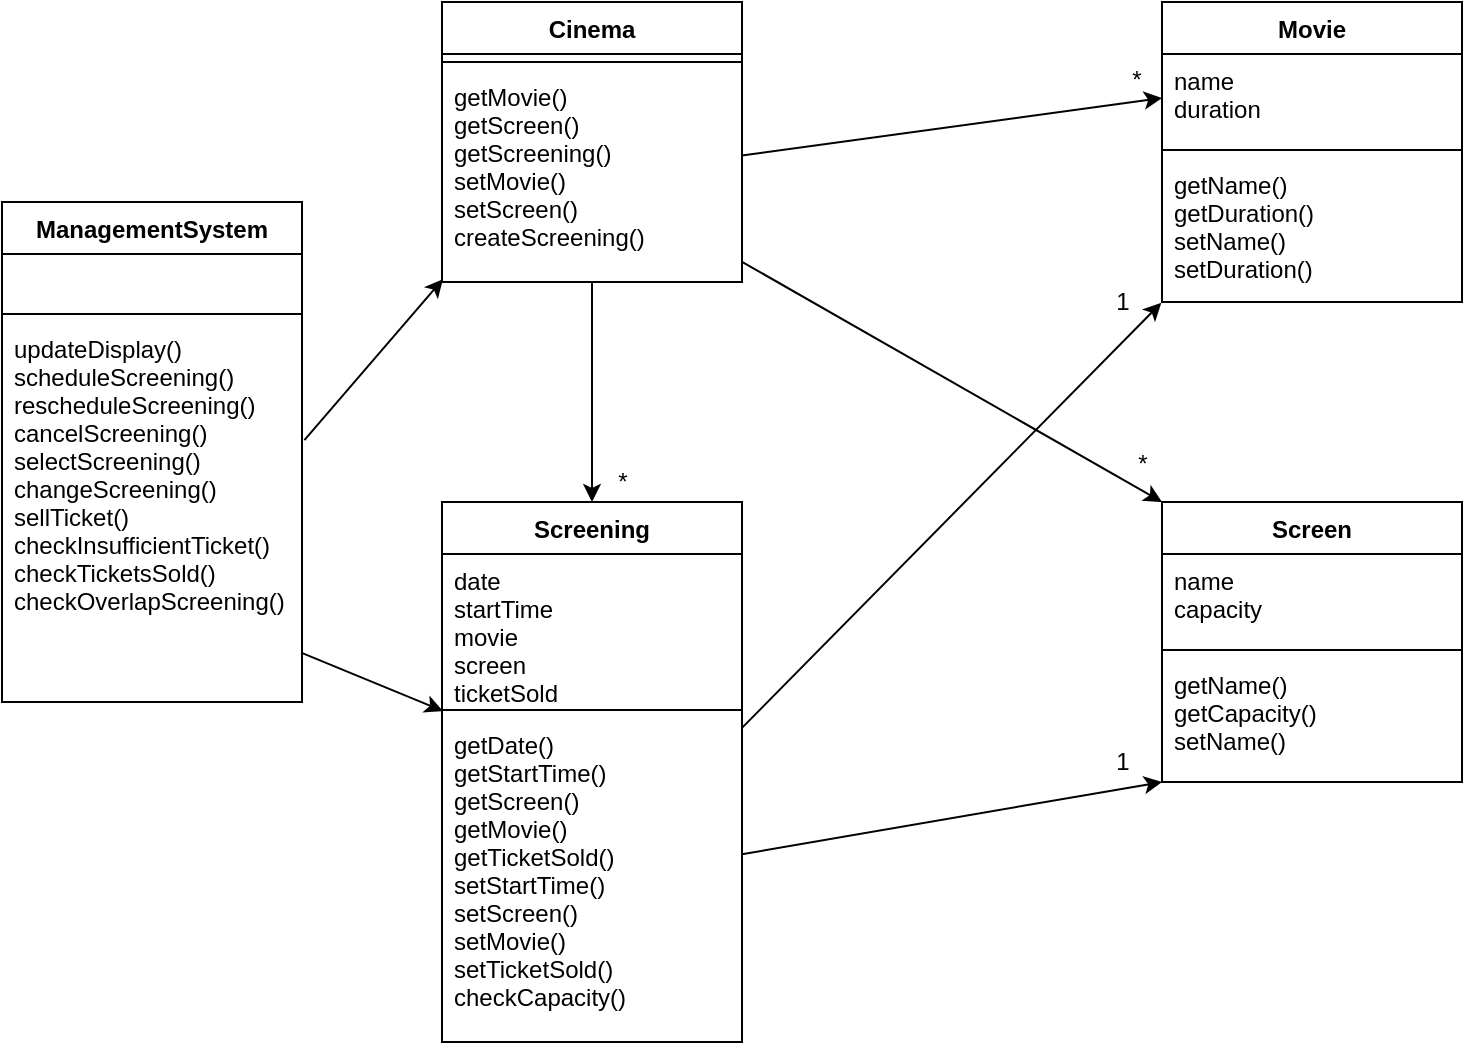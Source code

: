 <mxfile version="14.4.3" type="device"><diagram id="C5RBs43oDa-KdzZeNtuy" name="Page-1"><mxGraphModel dx="922" dy="628" grid="1" gridSize="10" guides="1" tooltips="1" connect="1" arrows="1" fold="1" page="1" pageScale="1" pageWidth="827" pageHeight="1169" math="0" shadow="0"><root><mxCell id="WIyWlLk6GJQsqaUBKTNV-0"/><mxCell id="WIyWlLk6GJQsqaUBKTNV-1" parent="WIyWlLk6GJQsqaUBKTNV-0"/><mxCell id="UDAp3ctzWDhTs7_cbzpE-0" value="ManagementSystem" style="swimlane;fontStyle=1;align=center;verticalAlign=top;childLayout=stackLayout;horizontal=1;startSize=26;horizontalStack=0;resizeParent=1;resizeParentMax=0;resizeLast=0;collapsible=1;marginBottom=0;" parent="WIyWlLk6GJQsqaUBKTNV-1" vertex="1"><mxGeometry x="30" y="110" width="150" height="250" as="geometry"/></mxCell><mxCell id="UDAp3ctzWDhTs7_cbzpE-1" value="  " style="text;strokeColor=none;fillColor=none;align=left;verticalAlign=top;spacingLeft=4;spacingRight=4;overflow=hidden;rotatable=0;points=[[0,0.5],[1,0.5]];portConstraint=eastwest;" parent="UDAp3ctzWDhTs7_cbzpE-0" vertex="1"><mxGeometry y="26" width="150" height="26" as="geometry"/></mxCell><mxCell id="UDAp3ctzWDhTs7_cbzpE-2" value="" style="line;strokeWidth=1;fillColor=none;align=left;verticalAlign=middle;spacingTop=-1;spacingLeft=3;spacingRight=3;rotatable=0;labelPosition=right;points=[];portConstraint=eastwest;" parent="UDAp3ctzWDhTs7_cbzpE-0" vertex="1"><mxGeometry y="52" width="150" height="8" as="geometry"/></mxCell><mxCell id="UDAp3ctzWDhTs7_cbzpE-3" value="updateDisplay()&#10;scheduleScreening()&#10;rescheduleScreening()&#10;cancelScreening()&#10;selectScreening()&#10;changeScreening()&#10;sellTicket()&#10;checkInsufficientTicket()&#10;checkTicketsSold()&#10;checkOverlapScreening()" style="text;strokeColor=none;fillColor=none;align=left;verticalAlign=top;spacingLeft=4;spacingRight=4;overflow=hidden;rotatable=0;points=[[0,0.5],[1,0.5]];portConstraint=eastwest;labelBackgroundColor=#ffffff;" parent="UDAp3ctzWDhTs7_cbzpE-0" vertex="1"><mxGeometry y="60" width="150" height="190" as="geometry"/></mxCell><mxCell id="UDAp3ctzWDhTs7_cbzpE-4" value="Screening" style="swimlane;fontStyle=1;align=center;verticalAlign=top;childLayout=stackLayout;horizontal=1;startSize=26;horizontalStack=0;resizeParent=1;resizeParentMax=0;resizeLast=0;collapsible=1;marginBottom=0;" parent="WIyWlLk6GJQsqaUBKTNV-1" vertex="1"><mxGeometry x="250" y="260" width="150" height="270" as="geometry"/></mxCell><mxCell id="UDAp3ctzWDhTs7_cbzpE-5" value="date&#10;startTime&#10;movie&#10;screen&#10;ticketSold" style="text;strokeColor=none;fillColor=none;align=left;verticalAlign=top;spacingLeft=4;spacingRight=4;overflow=hidden;rotatable=0;points=[[0,0.5],[1,0.5]];portConstraint=eastwest;" parent="UDAp3ctzWDhTs7_cbzpE-4" vertex="1"><mxGeometry y="26" width="150" height="74" as="geometry"/></mxCell><mxCell id="UDAp3ctzWDhTs7_cbzpE-6" value="" style="line;strokeWidth=1;fillColor=none;align=left;verticalAlign=middle;spacingTop=-1;spacingLeft=3;spacingRight=3;rotatable=0;labelPosition=right;points=[];portConstraint=eastwest;" parent="UDAp3ctzWDhTs7_cbzpE-4" vertex="1"><mxGeometry y="100" width="150" height="8" as="geometry"/></mxCell><mxCell id="UDAp3ctzWDhTs7_cbzpE-7" value="getDate()&#10;getStartTime()&#10;getScreen()&#10;getMovie()&#10;getTicketSold()&#10;setStartTime()&#10;setScreen()&#10;setMovie()&#10;setTicketSold()&#10;checkCapacity()" style="text;strokeColor=none;fillColor=none;align=left;verticalAlign=top;spacingLeft=4;spacingRight=4;overflow=hidden;rotatable=0;points=[[0,0.5],[1,0.5]];portConstraint=eastwest;" parent="UDAp3ctzWDhTs7_cbzpE-4" vertex="1"><mxGeometry y="108" width="150" height="162" as="geometry"/></mxCell><mxCell id="UDAp3ctzWDhTs7_cbzpE-8" value="Movie" style="swimlane;fontStyle=1;align=center;verticalAlign=top;childLayout=stackLayout;horizontal=1;startSize=26;horizontalStack=0;resizeParent=1;resizeParentMax=0;resizeLast=0;collapsible=1;marginBottom=0;" parent="WIyWlLk6GJQsqaUBKTNV-1" vertex="1"><mxGeometry x="610" y="10" width="150" height="150" as="geometry"/></mxCell><mxCell id="UDAp3ctzWDhTs7_cbzpE-9" value="name&#10;duration" style="text;strokeColor=none;fillColor=none;align=left;verticalAlign=top;spacingLeft=4;spacingRight=4;overflow=hidden;rotatable=0;points=[[0,0.5],[1,0.5]];portConstraint=eastwest;" parent="UDAp3ctzWDhTs7_cbzpE-8" vertex="1"><mxGeometry y="26" width="150" height="44" as="geometry"/></mxCell><mxCell id="UDAp3ctzWDhTs7_cbzpE-10" value="" style="line;strokeWidth=1;fillColor=none;align=left;verticalAlign=middle;spacingTop=-1;spacingLeft=3;spacingRight=3;rotatable=0;labelPosition=right;points=[];portConstraint=eastwest;" parent="UDAp3ctzWDhTs7_cbzpE-8" vertex="1"><mxGeometry y="70" width="150" height="8" as="geometry"/></mxCell><mxCell id="UDAp3ctzWDhTs7_cbzpE-11" value="getName()&#10;getDuration()&#10;setName()&#10;setDuration()" style="text;strokeColor=none;fillColor=none;align=left;verticalAlign=top;spacingLeft=4;spacingRight=4;overflow=hidden;rotatable=0;points=[[0,0.5],[1,0.5]];portConstraint=eastwest;" parent="UDAp3ctzWDhTs7_cbzpE-8" vertex="1"><mxGeometry y="78" width="150" height="72" as="geometry"/></mxCell><mxCell id="UDAp3ctzWDhTs7_cbzpE-12" value="Screen" style="swimlane;fontStyle=1;align=center;verticalAlign=top;childLayout=stackLayout;horizontal=1;startSize=26;horizontalStack=0;resizeParent=1;resizeParentMax=0;resizeLast=0;collapsible=1;marginBottom=0;" parent="WIyWlLk6GJQsqaUBKTNV-1" vertex="1"><mxGeometry x="610" y="260" width="150" height="140" as="geometry"/></mxCell><mxCell id="UDAp3ctzWDhTs7_cbzpE-13" value="name&#10;capacity" style="text;strokeColor=none;fillColor=none;align=left;verticalAlign=top;spacingLeft=4;spacingRight=4;overflow=hidden;rotatable=0;points=[[0,0.5],[1,0.5]];portConstraint=eastwest;" parent="UDAp3ctzWDhTs7_cbzpE-12" vertex="1"><mxGeometry y="26" width="150" height="44" as="geometry"/></mxCell><mxCell id="UDAp3ctzWDhTs7_cbzpE-14" value="" style="line;strokeWidth=1;fillColor=none;align=left;verticalAlign=middle;spacingTop=-1;spacingLeft=3;spacingRight=3;rotatable=0;labelPosition=right;points=[];portConstraint=eastwest;" parent="UDAp3ctzWDhTs7_cbzpE-12" vertex="1"><mxGeometry y="70" width="150" height="8" as="geometry"/></mxCell><mxCell id="UDAp3ctzWDhTs7_cbzpE-15" value="getName()&#10;getCapacity()&#10;setName()&#10;" style="text;strokeColor=none;fillColor=none;align=left;verticalAlign=top;spacingLeft=4;spacingRight=4;overflow=hidden;rotatable=0;points=[[0,0.5],[1,0.5]];portConstraint=eastwest;" parent="UDAp3ctzWDhTs7_cbzpE-12" vertex="1"><mxGeometry y="78" width="150" height="62" as="geometry"/></mxCell><mxCell id="UDAp3ctzWDhTs7_cbzpE-29" style="rounded=0;orthogonalLoop=1;jettySize=auto;html=1;entryX=0.003;entryY=1.061;entryDx=0;entryDy=0;exitX=0.997;exitY=0.87;exitDx=0;exitDy=0;exitPerimeter=0;entryPerimeter=0;" parent="WIyWlLk6GJQsqaUBKTNV-1" source="UDAp3ctzWDhTs7_cbzpE-3" target="UDAp3ctzWDhTs7_cbzpE-5" edge="1"><mxGeometry relative="1" as="geometry"/></mxCell><mxCell id="UDAp3ctzWDhTs7_cbzpE-42" value="Cinema" style="swimlane;fontStyle=1;align=center;verticalAlign=top;childLayout=stackLayout;horizontal=1;startSize=26;horizontalStack=0;resizeParent=1;resizeParentMax=0;resizeLast=0;collapsible=1;marginBottom=0;" parent="WIyWlLk6GJQsqaUBKTNV-1" vertex="1"><mxGeometry x="250" y="10" width="150" height="140" as="geometry"/></mxCell><mxCell id="UDAp3ctzWDhTs7_cbzpE-44" value="" style="line;strokeWidth=1;fillColor=none;align=left;verticalAlign=middle;spacingTop=-1;spacingLeft=3;spacingRight=3;rotatable=0;labelPosition=right;points=[];portConstraint=eastwest;" parent="UDAp3ctzWDhTs7_cbzpE-42" vertex="1"><mxGeometry y="26" width="150" height="8" as="geometry"/></mxCell><mxCell id="UDAp3ctzWDhTs7_cbzpE-45" value="getMovie()&#10;getScreen()&#10;getScreening()&#10;setMovie()&#10;setScreen()&#10;createScreening()&#10;" style="text;strokeColor=none;fillColor=none;align=left;verticalAlign=top;spacingLeft=4;spacingRight=4;overflow=hidden;rotatable=0;points=[[0,0.5],[1,0.5]];portConstraint=eastwest;" parent="UDAp3ctzWDhTs7_cbzpE-42" vertex="1"><mxGeometry y="34" width="150" height="106" as="geometry"/></mxCell><mxCell id="UDAp3ctzWDhTs7_cbzpE-46" style="edgeStyle=none;rounded=0;orthogonalLoop=1;jettySize=auto;html=1;entryX=0.003;entryY=0.987;entryDx=0;entryDy=0;exitX=1.008;exitY=0.311;exitDx=0;exitDy=0;exitPerimeter=0;entryPerimeter=0;" parent="WIyWlLk6GJQsqaUBKTNV-1" source="UDAp3ctzWDhTs7_cbzpE-3" target="UDAp3ctzWDhTs7_cbzpE-45" edge="1"><mxGeometry relative="1" as="geometry"/></mxCell><mxCell id="UDAp3ctzWDhTs7_cbzpE-47" style="edgeStyle=none;rounded=0;orthogonalLoop=1;jettySize=auto;html=1;entryX=0;entryY=0.5;entryDx=0;entryDy=0;" parent="WIyWlLk6GJQsqaUBKTNV-1" source="UDAp3ctzWDhTs7_cbzpE-45" target="UDAp3ctzWDhTs7_cbzpE-9" edge="1"><mxGeometry relative="1" as="geometry"/></mxCell><mxCell id="UDAp3ctzWDhTs7_cbzpE-48" style="edgeStyle=none;rounded=0;orthogonalLoop=1;jettySize=auto;html=1;entryX=0;entryY=0;entryDx=0;entryDy=0;" parent="WIyWlLk6GJQsqaUBKTNV-1" source="UDAp3ctzWDhTs7_cbzpE-45" target="UDAp3ctzWDhTs7_cbzpE-12" edge="1"><mxGeometry relative="1" as="geometry"/></mxCell><mxCell id="UDAp3ctzWDhTs7_cbzpE-55" style="edgeStyle=none;rounded=0;orthogonalLoop=1;jettySize=auto;html=1;entryX=-0.002;entryY=1.005;entryDx=0;entryDy=0;entryPerimeter=0;" parent="WIyWlLk6GJQsqaUBKTNV-1" source="UDAp3ctzWDhTs7_cbzpE-7" target="UDAp3ctzWDhTs7_cbzpE-11" edge="1"><mxGeometry relative="1" as="geometry"/></mxCell><mxCell id="UDAp3ctzWDhTs7_cbzpE-56" style="edgeStyle=none;rounded=0;orthogonalLoop=1;jettySize=auto;html=1;entryX=0;entryY=1;entryDx=0;entryDy=0;entryPerimeter=0;" parent="WIyWlLk6GJQsqaUBKTNV-1" source="UDAp3ctzWDhTs7_cbzpE-7" target="UDAp3ctzWDhTs7_cbzpE-15" edge="1"><mxGeometry relative="1" as="geometry"/></mxCell><mxCell id="UDAp3ctzWDhTs7_cbzpE-57" style="edgeStyle=none;rounded=0;orthogonalLoop=1;jettySize=auto;html=1;" parent="WIyWlLk6GJQsqaUBKTNV-1" source="UDAp3ctzWDhTs7_cbzpE-45" target="UDAp3ctzWDhTs7_cbzpE-4" edge="1"><mxGeometry relative="1" as="geometry"/></mxCell><mxCell id="HFrbUMgm2LAoUCW2DVc7-0" value="*" style="text;html=1;align=center;verticalAlign=middle;resizable=0;points=[];autosize=1;" vertex="1" parent="WIyWlLk6GJQsqaUBKTNV-1"><mxGeometry x="587" y="39" width="20" height="20" as="geometry"/></mxCell><mxCell id="HFrbUMgm2LAoUCW2DVc7-1" value="1" style="text;html=1;align=center;verticalAlign=middle;resizable=0;points=[];autosize=1;" vertex="1" parent="WIyWlLk6GJQsqaUBKTNV-1"><mxGeometry x="580" y="150" width="20" height="20" as="geometry"/></mxCell><mxCell id="HFrbUMgm2LAoUCW2DVc7-2" value="*" style="text;html=1;align=center;verticalAlign=middle;resizable=0;points=[];autosize=1;" vertex="1" parent="WIyWlLk6GJQsqaUBKTNV-1"><mxGeometry x="590" y="231" width="20" height="20" as="geometry"/></mxCell><mxCell id="HFrbUMgm2LAoUCW2DVc7-3" value="1" style="text;html=1;align=center;verticalAlign=middle;resizable=0;points=[];autosize=1;" vertex="1" parent="WIyWlLk6GJQsqaUBKTNV-1"><mxGeometry x="580" y="380" width="20" height="20" as="geometry"/></mxCell><mxCell id="HFrbUMgm2LAoUCW2DVc7-4" value="*" style="text;html=1;align=center;verticalAlign=middle;resizable=0;points=[];autosize=1;" vertex="1" parent="WIyWlLk6GJQsqaUBKTNV-1"><mxGeometry x="330" y="240" width="20" height="20" as="geometry"/></mxCell></root></mxGraphModel></diagram></mxfile>